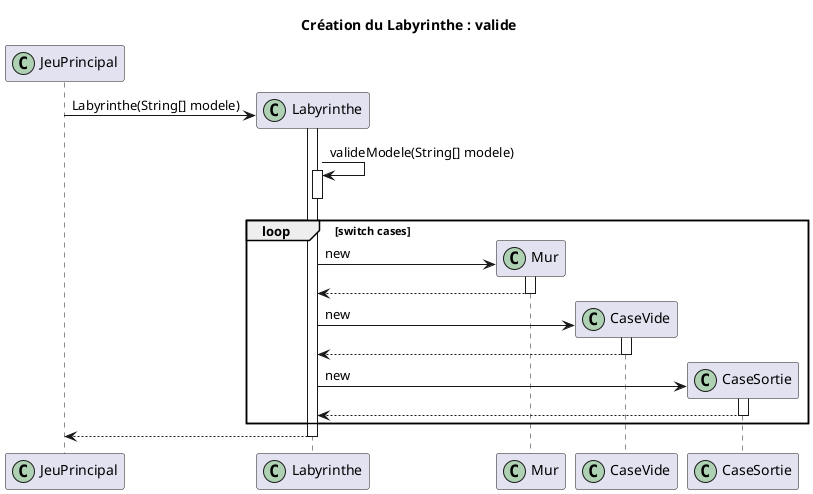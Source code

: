 @startuml 
title Création du Labyrinthe : valide
participant JeuPrincipal << (C,#ADD1B2) >>
participant Labyrinthe << (C,#ADD1B2) >>
participant Mur << (C,#ADD1B2) >>
participant CaseVide << (C,#ADD1B2) >>
participant CaseSortie << (C,#ADD1B2) >>

create Labyrinthe
JeuPrincipal -> Labyrinthe : Labyrinthe(String[] modele)
activate Labyrinthe

Labyrinthe -> Labyrinthe : valideModele(String[] modele)
activate Labyrinthe
deactivate Labyrinthe

loop switch cases

create Mur
Labyrinthe -> Mur : new
activate Mur
Mur --> Labyrinthe
deactivate Mur

create CaseVide
Labyrinthe -> CaseVide : new
activate CaseVide
CaseVide --> Labyrinthe
deactivate CaseVide

create CaseSortie
Labyrinthe -> CaseSortie : new
activate CaseSortie
CaseSortie --> Labyrinthe
deactivate CaseSortie

end

Labyrinthe --> JeuPrincipal
deactivate Labyrinthe

@enduml